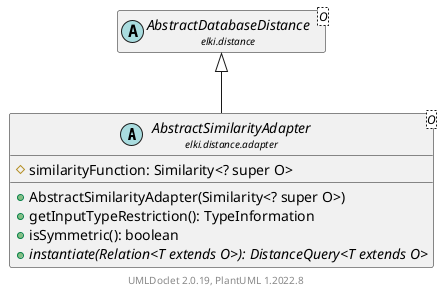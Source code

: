 @startuml
    remove .*\.(Instance|Par|Parameterizer|Factory)$
    set namespaceSeparator none
    hide empty fields
    hide empty methods

    abstract class "<size:14>AbstractSimilarityAdapter\n<size:10>elki.distance.adapter" as elki.distance.adapter.AbstractSimilarityAdapter<O> [[AbstractSimilarityAdapter.html]] {
        #similarityFunction: Similarity<? super O>
        +AbstractSimilarityAdapter(Similarity<? super O>)
        +getInputTypeRestriction(): TypeInformation
        +isSymmetric(): boolean
        {abstract} +instantiate(Relation<T extends O>): DistanceQuery<T extends O>
    }

    abstract class "<size:14>AbstractDatabaseDistance\n<size:10>elki.distance" as elki.distance.AbstractDatabaseDistance<O> [[../AbstractDatabaseDistance.html]]
    abstract class "<size:14>AbstractSimilarityAdapter.Instance\n<size:10>elki.distance.adapter" as elki.distance.adapter.AbstractSimilarityAdapter.Instance<O> [[AbstractSimilarityAdapter.Instance.html]]
    abstract class "<size:14>AbstractSimilarityAdapter.Par\n<size:10>elki.distance.adapter" as elki.distance.adapter.AbstractSimilarityAdapter.Par<O, S extends Similarity<? super O>> [[AbstractSimilarityAdapter.Par.html]]

    elki.distance.AbstractDatabaseDistance <|-- elki.distance.adapter.AbstractSimilarityAdapter
    elki.distance.adapter.AbstractSimilarityAdapter +-- elki.distance.adapter.AbstractSimilarityAdapter.Instance
    elki.distance.adapter.AbstractSimilarityAdapter +-- elki.distance.adapter.AbstractSimilarityAdapter.Par

    center footer UMLDoclet 2.0.19, PlantUML 1.2022.8
@enduml
